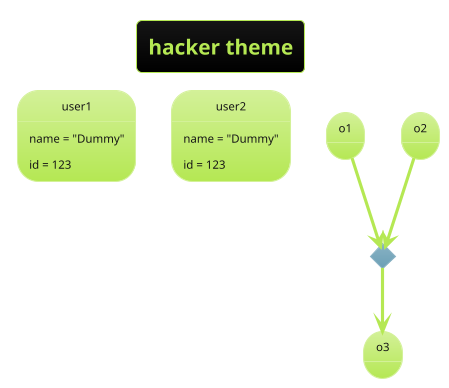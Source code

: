' Do not edit
' Theme Gallery
' autogenerated by script
@startuml
!theme hacker
title hacker theme

object user1
user1 : name = "Dummy"
user1 : id = 123

object user2 {
  name = "Dummy"
  id = 123
}

object o1
object o2
diamond dia
object o3

o1  --> dia
o2  --> dia
dia --> o3
@enduml
